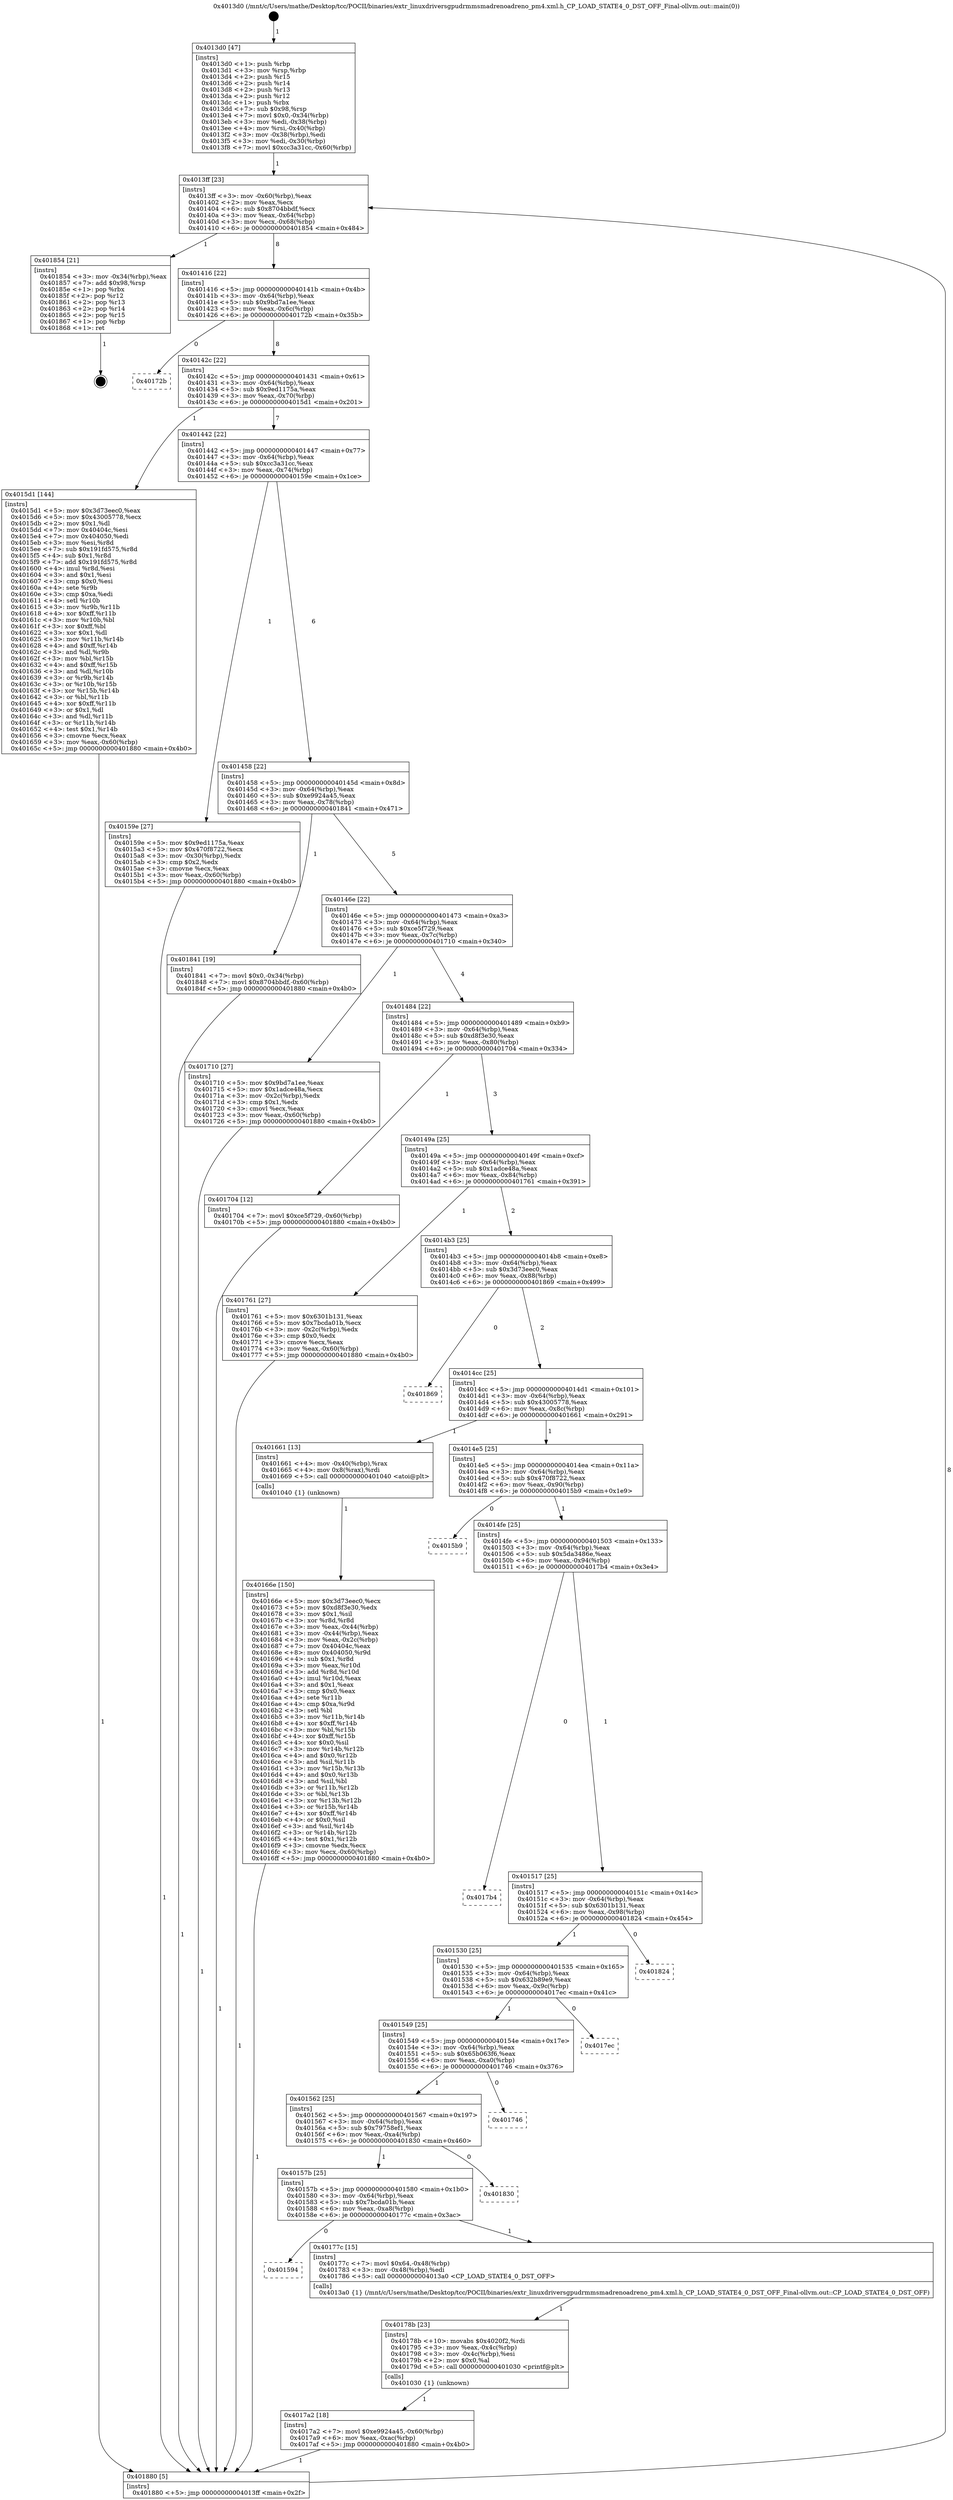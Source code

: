 digraph "0x4013d0" {
  label = "0x4013d0 (/mnt/c/Users/mathe/Desktop/tcc/POCII/binaries/extr_linuxdriversgpudrmmsmadrenoadreno_pm4.xml.h_CP_LOAD_STATE4_0_DST_OFF_Final-ollvm.out::main(0))"
  labelloc = "t"
  node[shape=record]

  Entry [label="",width=0.3,height=0.3,shape=circle,fillcolor=black,style=filled]
  "0x4013ff" [label="{
     0x4013ff [23]\l
     | [instrs]\l
     &nbsp;&nbsp;0x4013ff \<+3\>: mov -0x60(%rbp),%eax\l
     &nbsp;&nbsp;0x401402 \<+2\>: mov %eax,%ecx\l
     &nbsp;&nbsp;0x401404 \<+6\>: sub $0x8704bbdf,%ecx\l
     &nbsp;&nbsp;0x40140a \<+3\>: mov %eax,-0x64(%rbp)\l
     &nbsp;&nbsp;0x40140d \<+3\>: mov %ecx,-0x68(%rbp)\l
     &nbsp;&nbsp;0x401410 \<+6\>: je 0000000000401854 \<main+0x484\>\l
  }"]
  "0x401854" [label="{
     0x401854 [21]\l
     | [instrs]\l
     &nbsp;&nbsp;0x401854 \<+3\>: mov -0x34(%rbp),%eax\l
     &nbsp;&nbsp;0x401857 \<+7\>: add $0x98,%rsp\l
     &nbsp;&nbsp;0x40185e \<+1\>: pop %rbx\l
     &nbsp;&nbsp;0x40185f \<+2\>: pop %r12\l
     &nbsp;&nbsp;0x401861 \<+2\>: pop %r13\l
     &nbsp;&nbsp;0x401863 \<+2\>: pop %r14\l
     &nbsp;&nbsp;0x401865 \<+2\>: pop %r15\l
     &nbsp;&nbsp;0x401867 \<+1\>: pop %rbp\l
     &nbsp;&nbsp;0x401868 \<+1\>: ret\l
  }"]
  "0x401416" [label="{
     0x401416 [22]\l
     | [instrs]\l
     &nbsp;&nbsp;0x401416 \<+5\>: jmp 000000000040141b \<main+0x4b\>\l
     &nbsp;&nbsp;0x40141b \<+3\>: mov -0x64(%rbp),%eax\l
     &nbsp;&nbsp;0x40141e \<+5\>: sub $0x9bd7a1ee,%eax\l
     &nbsp;&nbsp;0x401423 \<+3\>: mov %eax,-0x6c(%rbp)\l
     &nbsp;&nbsp;0x401426 \<+6\>: je 000000000040172b \<main+0x35b\>\l
  }"]
  Exit [label="",width=0.3,height=0.3,shape=circle,fillcolor=black,style=filled,peripheries=2]
  "0x40172b" [label="{
     0x40172b\l
  }", style=dashed]
  "0x40142c" [label="{
     0x40142c [22]\l
     | [instrs]\l
     &nbsp;&nbsp;0x40142c \<+5\>: jmp 0000000000401431 \<main+0x61\>\l
     &nbsp;&nbsp;0x401431 \<+3\>: mov -0x64(%rbp),%eax\l
     &nbsp;&nbsp;0x401434 \<+5\>: sub $0x9ed1175a,%eax\l
     &nbsp;&nbsp;0x401439 \<+3\>: mov %eax,-0x70(%rbp)\l
     &nbsp;&nbsp;0x40143c \<+6\>: je 00000000004015d1 \<main+0x201\>\l
  }"]
  "0x4017a2" [label="{
     0x4017a2 [18]\l
     | [instrs]\l
     &nbsp;&nbsp;0x4017a2 \<+7\>: movl $0xe9924a45,-0x60(%rbp)\l
     &nbsp;&nbsp;0x4017a9 \<+6\>: mov %eax,-0xac(%rbp)\l
     &nbsp;&nbsp;0x4017af \<+5\>: jmp 0000000000401880 \<main+0x4b0\>\l
  }"]
  "0x4015d1" [label="{
     0x4015d1 [144]\l
     | [instrs]\l
     &nbsp;&nbsp;0x4015d1 \<+5\>: mov $0x3d73eec0,%eax\l
     &nbsp;&nbsp;0x4015d6 \<+5\>: mov $0x43005778,%ecx\l
     &nbsp;&nbsp;0x4015db \<+2\>: mov $0x1,%dl\l
     &nbsp;&nbsp;0x4015dd \<+7\>: mov 0x40404c,%esi\l
     &nbsp;&nbsp;0x4015e4 \<+7\>: mov 0x404050,%edi\l
     &nbsp;&nbsp;0x4015eb \<+3\>: mov %esi,%r8d\l
     &nbsp;&nbsp;0x4015ee \<+7\>: sub $0x191fd575,%r8d\l
     &nbsp;&nbsp;0x4015f5 \<+4\>: sub $0x1,%r8d\l
     &nbsp;&nbsp;0x4015f9 \<+7\>: add $0x191fd575,%r8d\l
     &nbsp;&nbsp;0x401600 \<+4\>: imul %r8d,%esi\l
     &nbsp;&nbsp;0x401604 \<+3\>: and $0x1,%esi\l
     &nbsp;&nbsp;0x401607 \<+3\>: cmp $0x0,%esi\l
     &nbsp;&nbsp;0x40160a \<+4\>: sete %r9b\l
     &nbsp;&nbsp;0x40160e \<+3\>: cmp $0xa,%edi\l
     &nbsp;&nbsp;0x401611 \<+4\>: setl %r10b\l
     &nbsp;&nbsp;0x401615 \<+3\>: mov %r9b,%r11b\l
     &nbsp;&nbsp;0x401618 \<+4\>: xor $0xff,%r11b\l
     &nbsp;&nbsp;0x40161c \<+3\>: mov %r10b,%bl\l
     &nbsp;&nbsp;0x40161f \<+3\>: xor $0xff,%bl\l
     &nbsp;&nbsp;0x401622 \<+3\>: xor $0x1,%dl\l
     &nbsp;&nbsp;0x401625 \<+3\>: mov %r11b,%r14b\l
     &nbsp;&nbsp;0x401628 \<+4\>: and $0xff,%r14b\l
     &nbsp;&nbsp;0x40162c \<+3\>: and %dl,%r9b\l
     &nbsp;&nbsp;0x40162f \<+3\>: mov %bl,%r15b\l
     &nbsp;&nbsp;0x401632 \<+4\>: and $0xff,%r15b\l
     &nbsp;&nbsp;0x401636 \<+3\>: and %dl,%r10b\l
     &nbsp;&nbsp;0x401639 \<+3\>: or %r9b,%r14b\l
     &nbsp;&nbsp;0x40163c \<+3\>: or %r10b,%r15b\l
     &nbsp;&nbsp;0x40163f \<+3\>: xor %r15b,%r14b\l
     &nbsp;&nbsp;0x401642 \<+3\>: or %bl,%r11b\l
     &nbsp;&nbsp;0x401645 \<+4\>: xor $0xff,%r11b\l
     &nbsp;&nbsp;0x401649 \<+3\>: or $0x1,%dl\l
     &nbsp;&nbsp;0x40164c \<+3\>: and %dl,%r11b\l
     &nbsp;&nbsp;0x40164f \<+3\>: or %r11b,%r14b\l
     &nbsp;&nbsp;0x401652 \<+4\>: test $0x1,%r14b\l
     &nbsp;&nbsp;0x401656 \<+3\>: cmovne %ecx,%eax\l
     &nbsp;&nbsp;0x401659 \<+3\>: mov %eax,-0x60(%rbp)\l
     &nbsp;&nbsp;0x40165c \<+5\>: jmp 0000000000401880 \<main+0x4b0\>\l
  }"]
  "0x401442" [label="{
     0x401442 [22]\l
     | [instrs]\l
     &nbsp;&nbsp;0x401442 \<+5\>: jmp 0000000000401447 \<main+0x77\>\l
     &nbsp;&nbsp;0x401447 \<+3\>: mov -0x64(%rbp),%eax\l
     &nbsp;&nbsp;0x40144a \<+5\>: sub $0xcc3a31cc,%eax\l
     &nbsp;&nbsp;0x40144f \<+3\>: mov %eax,-0x74(%rbp)\l
     &nbsp;&nbsp;0x401452 \<+6\>: je 000000000040159e \<main+0x1ce\>\l
  }"]
  "0x40178b" [label="{
     0x40178b [23]\l
     | [instrs]\l
     &nbsp;&nbsp;0x40178b \<+10\>: movabs $0x4020f2,%rdi\l
     &nbsp;&nbsp;0x401795 \<+3\>: mov %eax,-0x4c(%rbp)\l
     &nbsp;&nbsp;0x401798 \<+3\>: mov -0x4c(%rbp),%esi\l
     &nbsp;&nbsp;0x40179b \<+2\>: mov $0x0,%al\l
     &nbsp;&nbsp;0x40179d \<+5\>: call 0000000000401030 \<printf@plt\>\l
     | [calls]\l
     &nbsp;&nbsp;0x401030 \{1\} (unknown)\l
  }"]
  "0x40159e" [label="{
     0x40159e [27]\l
     | [instrs]\l
     &nbsp;&nbsp;0x40159e \<+5\>: mov $0x9ed1175a,%eax\l
     &nbsp;&nbsp;0x4015a3 \<+5\>: mov $0x470f8722,%ecx\l
     &nbsp;&nbsp;0x4015a8 \<+3\>: mov -0x30(%rbp),%edx\l
     &nbsp;&nbsp;0x4015ab \<+3\>: cmp $0x2,%edx\l
     &nbsp;&nbsp;0x4015ae \<+3\>: cmovne %ecx,%eax\l
     &nbsp;&nbsp;0x4015b1 \<+3\>: mov %eax,-0x60(%rbp)\l
     &nbsp;&nbsp;0x4015b4 \<+5\>: jmp 0000000000401880 \<main+0x4b0\>\l
  }"]
  "0x401458" [label="{
     0x401458 [22]\l
     | [instrs]\l
     &nbsp;&nbsp;0x401458 \<+5\>: jmp 000000000040145d \<main+0x8d\>\l
     &nbsp;&nbsp;0x40145d \<+3\>: mov -0x64(%rbp),%eax\l
     &nbsp;&nbsp;0x401460 \<+5\>: sub $0xe9924a45,%eax\l
     &nbsp;&nbsp;0x401465 \<+3\>: mov %eax,-0x78(%rbp)\l
     &nbsp;&nbsp;0x401468 \<+6\>: je 0000000000401841 \<main+0x471\>\l
  }"]
  "0x401880" [label="{
     0x401880 [5]\l
     | [instrs]\l
     &nbsp;&nbsp;0x401880 \<+5\>: jmp 00000000004013ff \<main+0x2f\>\l
  }"]
  "0x4013d0" [label="{
     0x4013d0 [47]\l
     | [instrs]\l
     &nbsp;&nbsp;0x4013d0 \<+1\>: push %rbp\l
     &nbsp;&nbsp;0x4013d1 \<+3\>: mov %rsp,%rbp\l
     &nbsp;&nbsp;0x4013d4 \<+2\>: push %r15\l
     &nbsp;&nbsp;0x4013d6 \<+2\>: push %r14\l
     &nbsp;&nbsp;0x4013d8 \<+2\>: push %r13\l
     &nbsp;&nbsp;0x4013da \<+2\>: push %r12\l
     &nbsp;&nbsp;0x4013dc \<+1\>: push %rbx\l
     &nbsp;&nbsp;0x4013dd \<+7\>: sub $0x98,%rsp\l
     &nbsp;&nbsp;0x4013e4 \<+7\>: movl $0x0,-0x34(%rbp)\l
     &nbsp;&nbsp;0x4013eb \<+3\>: mov %edi,-0x38(%rbp)\l
     &nbsp;&nbsp;0x4013ee \<+4\>: mov %rsi,-0x40(%rbp)\l
     &nbsp;&nbsp;0x4013f2 \<+3\>: mov -0x38(%rbp),%edi\l
     &nbsp;&nbsp;0x4013f5 \<+3\>: mov %edi,-0x30(%rbp)\l
     &nbsp;&nbsp;0x4013f8 \<+7\>: movl $0xcc3a31cc,-0x60(%rbp)\l
  }"]
  "0x401594" [label="{
     0x401594\l
  }", style=dashed]
  "0x401841" [label="{
     0x401841 [19]\l
     | [instrs]\l
     &nbsp;&nbsp;0x401841 \<+7\>: movl $0x0,-0x34(%rbp)\l
     &nbsp;&nbsp;0x401848 \<+7\>: movl $0x8704bbdf,-0x60(%rbp)\l
     &nbsp;&nbsp;0x40184f \<+5\>: jmp 0000000000401880 \<main+0x4b0\>\l
  }"]
  "0x40146e" [label="{
     0x40146e [22]\l
     | [instrs]\l
     &nbsp;&nbsp;0x40146e \<+5\>: jmp 0000000000401473 \<main+0xa3\>\l
     &nbsp;&nbsp;0x401473 \<+3\>: mov -0x64(%rbp),%eax\l
     &nbsp;&nbsp;0x401476 \<+5\>: sub $0xce5f729,%eax\l
     &nbsp;&nbsp;0x40147b \<+3\>: mov %eax,-0x7c(%rbp)\l
     &nbsp;&nbsp;0x40147e \<+6\>: je 0000000000401710 \<main+0x340\>\l
  }"]
  "0x40177c" [label="{
     0x40177c [15]\l
     | [instrs]\l
     &nbsp;&nbsp;0x40177c \<+7\>: movl $0x64,-0x48(%rbp)\l
     &nbsp;&nbsp;0x401783 \<+3\>: mov -0x48(%rbp),%edi\l
     &nbsp;&nbsp;0x401786 \<+5\>: call 00000000004013a0 \<CP_LOAD_STATE4_0_DST_OFF\>\l
     | [calls]\l
     &nbsp;&nbsp;0x4013a0 \{1\} (/mnt/c/Users/mathe/Desktop/tcc/POCII/binaries/extr_linuxdriversgpudrmmsmadrenoadreno_pm4.xml.h_CP_LOAD_STATE4_0_DST_OFF_Final-ollvm.out::CP_LOAD_STATE4_0_DST_OFF)\l
  }"]
  "0x401710" [label="{
     0x401710 [27]\l
     | [instrs]\l
     &nbsp;&nbsp;0x401710 \<+5\>: mov $0x9bd7a1ee,%eax\l
     &nbsp;&nbsp;0x401715 \<+5\>: mov $0x1adce48a,%ecx\l
     &nbsp;&nbsp;0x40171a \<+3\>: mov -0x2c(%rbp),%edx\l
     &nbsp;&nbsp;0x40171d \<+3\>: cmp $0x1,%edx\l
     &nbsp;&nbsp;0x401720 \<+3\>: cmovl %ecx,%eax\l
     &nbsp;&nbsp;0x401723 \<+3\>: mov %eax,-0x60(%rbp)\l
     &nbsp;&nbsp;0x401726 \<+5\>: jmp 0000000000401880 \<main+0x4b0\>\l
  }"]
  "0x401484" [label="{
     0x401484 [22]\l
     | [instrs]\l
     &nbsp;&nbsp;0x401484 \<+5\>: jmp 0000000000401489 \<main+0xb9\>\l
     &nbsp;&nbsp;0x401489 \<+3\>: mov -0x64(%rbp),%eax\l
     &nbsp;&nbsp;0x40148c \<+5\>: sub $0xd8f3e30,%eax\l
     &nbsp;&nbsp;0x401491 \<+3\>: mov %eax,-0x80(%rbp)\l
     &nbsp;&nbsp;0x401494 \<+6\>: je 0000000000401704 \<main+0x334\>\l
  }"]
  "0x40157b" [label="{
     0x40157b [25]\l
     | [instrs]\l
     &nbsp;&nbsp;0x40157b \<+5\>: jmp 0000000000401580 \<main+0x1b0\>\l
     &nbsp;&nbsp;0x401580 \<+3\>: mov -0x64(%rbp),%eax\l
     &nbsp;&nbsp;0x401583 \<+5\>: sub $0x7bcda01b,%eax\l
     &nbsp;&nbsp;0x401588 \<+6\>: mov %eax,-0xa8(%rbp)\l
     &nbsp;&nbsp;0x40158e \<+6\>: je 000000000040177c \<main+0x3ac\>\l
  }"]
  "0x401704" [label="{
     0x401704 [12]\l
     | [instrs]\l
     &nbsp;&nbsp;0x401704 \<+7\>: movl $0xce5f729,-0x60(%rbp)\l
     &nbsp;&nbsp;0x40170b \<+5\>: jmp 0000000000401880 \<main+0x4b0\>\l
  }"]
  "0x40149a" [label="{
     0x40149a [25]\l
     | [instrs]\l
     &nbsp;&nbsp;0x40149a \<+5\>: jmp 000000000040149f \<main+0xcf\>\l
     &nbsp;&nbsp;0x40149f \<+3\>: mov -0x64(%rbp),%eax\l
     &nbsp;&nbsp;0x4014a2 \<+5\>: sub $0x1adce48a,%eax\l
     &nbsp;&nbsp;0x4014a7 \<+6\>: mov %eax,-0x84(%rbp)\l
     &nbsp;&nbsp;0x4014ad \<+6\>: je 0000000000401761 \<main+0x391\>\l
  }"]
  "0x401830" [label="{
     0x401830\l
  }", style=dashed]
  "0x401761" [label="{
     0x401761 [27]\l
     | [instrs]\l
     &nbsp;&nbsp;0x401761 \<+5\>: mov $0x6301b131,%eax\l
     &nbsp;&nbsp;0x401766 \<+5\>: mov $0x7bcda01b,%ecx\l
     &nbsp;&nbsp;0x40176b \<+3\>: mov -0x2c(%rbp),%edx\l
     &nbsp;&nbsp;0x40176e \<+3\>: cmp $0x0,%edx\l
     &nbsp;&nbsp;0x401771 \<+3\>: cmove %ecx,%eax\l
     &nbsp;&nbsp;0x401774 \<+3\>: mov %eax,-0x60(%rbp)\l
     &nbsp;&nbsp;0x401777 \<+5\>: jmp 0000000000401880 \<main+0x4b0\>\l
  }"]
  "0x4014b3" [label="{
     0x4014b3 [25]\l
     | [instrs]\l
     &nbsp;&nbsp;0x4014b3 \<+5\>: jmp 00000000004014b8 \<main+0xe8\>\l
     &nbsp;&nbsp;0x4014b8 \<+3\>: mov -0x64(%rbp),%eax\l
     &nbsp;&nbsp;0x4014bb \<+5\>: sub $0x3d73eec0,%eax\l
     &nbsp;&nbsp;0x4014c0 \<+6\>: mov %eax,-0x88(%rbp)\l
     &nbsp;&nbsp;0x4014c6 \<+6\>: je 0000000000401869 \<main+0x499\>\l
  }"]
  "0x401562" [label="{
     0x401562 [25]\l
     | [instrs]\l
     &nbsp;&nbsp;0x401562 \<+5\>: jmp 0000000000401567 \<main+0x197\>\l
     &nbsp;&nbsp;0x401567 \<+3\>: mov -0x64(%rbp),%eax\l
     &nbsp;&nbsp;0x40156a \<+5\>: sub $0x79758ef1,%eax\l
     &nbsp;&nbsp;0x40156f \<+6\>: mov %eax,-0xa4(%rbp)\l
     &nbsp;&nbsp;0x401575 \<+6\>: je 0000000000401830 \<main+0x460\>\l
  }"]
  "0x401869" [label="{
     0x401869\l
  }", style=dashed]
  "0x4014cc" [label="{
     0x4014cc [25]\l
     | [instrs]\l
     &nbsp;&nbsp;0x4014cc \<+5\>: jmp 00000000004014d1 \<main+0x101\>\l
     &nbsp;&nbsp;0x4014d1 \<+3\>: mov -0x64(%rbp),%eax\l
     &nbsp;&nbsp;0x4014d4 \<+5\>: sub $0x43005778,%eax\l
     &nbsp;&nbsp;0x4014d9 \<+6\>: mov %eax,-0x8c(%rbp)\l
     &nbsp;&nbsp;0x4014df \<+6\>: je 0000000000401661 \<main+0x291\>\l
  }"]
  "0x401746" [label="{
     0x401746\l
  }", style=dashed]
  "0x401661" [label="{
     0x401661 [13]\l
     | [instrs]\l
     &nbsp;&nbsp;0x401661 \<+4\>: mov -0x40(%rbp),%rax\l
     &nbsp;&nbsp;0x401665 \<+4\>: mov 0x8(%rax),%rdi\l
     &nbsp;&nbsp;0x401669 \<+5\>: call 0000000000401040 \<atoi@plt\>\l
     | [calls]\l
     &nbsp;&nbsp;0x401040 \{1\} (unknown)\l
  }"]
  "0x4014e5" [label="{
     0x4014e5 [25]\l
     | [instrs]\l
     &nbsp;&nbsp;0x4014e5 \<+5\>: jmp 00000000004014ea \<main+0x11a\>\l
     &nbsp;&nbsp;0x4014ea \<+3\>: mov -0x64(%rbp),%eax\l
     &nbsp;&nbsp;0x4014ed \<+5\>: sub $0x470f8722,%eax\l
     &nbsp;&nbsp;0x4014f2 \<+6\>: mov %eax,-0x90(%rbp)\l
     &nbsp;&nbsp;0x4014f8 \<+6\>: je 00000000004015b9 \<main+0x1e9\>\l
  }"]
  "0x40166e" [label="{
     0x40166e [150]\l
     | [instrs]\l
     &nbsp;&nbsp;0x40166e \<+5\>: mov $0x3d73eec0,%ecx\l
     &nbsp;&nbsp;0x401673 \<+5\>: mov $0xd8f3e30,%edx\l
     &nbsp;&nbsp;0x401678 \<+3\>: mov $0x1,%sil\l
     &nbsp;&nbsp;0x40167b \<+3\>: xor %r8d,%r8d\l
     &nbsp;&nbsp;0x40167e \<+3\>: mov %eax,-0x44(%rbp)\l
     &nbsp;&nbsp;0x401681 \<+3\>: mov -0x44(%rbp),%eax\l
     &nbsp;&nbsp;0x401684 \<+3\>: mov %eax,-0x2c(%rbp)\l
     &nbsp;&nbsp;0x401687 \<+7\>: mov 0x40404c,%eax\l
     &nbsp;&nbsp;0x40168e \<+8\>: mov 0x404050,%r9d\l
     &nbsp;&nbsp;0x401696 \<+4\>: sub $0x1,%r8d\l
     &nbsp;&nbsp;0x40169a \<+3\>: mov %eax,%r10d\l
     &nbsp;&nbsp;0x40169d \<+3\>: add %r8d,%r10d\l
     &nbsp;&nbsp;0x4016a0 \<+4\>: imul %r10d,%eax\l
     &nbsp;&nbsp;0x4016a4 \<+3\>: and $0x1,%eax\l
     &nbsp;&nbsp;0x4016a7 \<+3\>: cmp $0x0,%eax\l
     &nbsp;&nbsp;0x4016aa \<+4\>: sete %r11b\l
     &nbsp;&nbsp;0x4016ae \<+4\>: cmp $0xa,%r9d\l
     &nbsp;&nbsp;0x4016b2 \<+3\>: setl %bl\l
     &nbsp;&nbsp;0x4016b5 \<+3\>: mov %r11b,%r14b\l
     &nbsp;&nbsp;0x4016b8 \<+4\>: xor $0xff,%r14b\l
     &nbsp;&nbsp;0x4016bc \<+3\>: mov %bl,%r15b\l
     &nbsp;&nbsp;0x4016bf \<+4\>: xor $0xff,%r15b\l
     &nbsp;&nbsp;0x4016c3 \<+4\>: xor $0x0,%sil\l
     &nbsp;&nbsp;0x4016c7 \<+3\>: mov %r14b,%r12b\l
     &nbsp;&nbsp;0x4016ca \<+4\>: and $0x0,%r12b\l
     &nbsp;&nbsp;0x4016ce \<+3\>: and %sil,%r11b\l
     &nbsp;&nbsp;0x4016d1 \<+3\>: mov %r15b,%r13b\l
     &nbsp;&nbsp;0x4016d4 \<+4\>: and $0x0,%r13b\l
     &nbsp;&nbsp;0x4016d8 \<+3\>: and %sil,%bl\l
     &nbsp;&nbsp;0x4016db \<+3\>: or %r11b,%r12b\l
     &nbsp;&nbsp;0x4016de \<+3\>: or %bl,%r13b\l
     &nbsp;&nbsp;0x4016e1 \<+3\>: xor %r13b,%r12b\l
     &nbsp;&nbsp;0x4016e4 \<+3\>: or %r15b,%r14b\l
     &nbsp;&nbsp;0x4016e7 \<+4\>: xor $0xff,%r14b\l
     &nbsp;&nbsp;0x4016eb \<+4\>: or $0x0,%sil\l
     &nbsp;&nbsp;0x4016ef \<+3\>: and %sil,%r14b\l
     &nbsp;&nbsp;0x4016f2 \<+3\>: or %r14b,%r12b\l
     &nbsp;&nbsp;0x4016f5 \<+4\>: test $0x1,%r12b\l
     &nbsp;&nbsp;0x4016f9 \<+3\>: cmovne %edx,%ecx\l
     &nbsp;&nbsp;0x4016fc \<+3\>: mov %ecx,-0x60(%rbp)\l
     &nbsp;&nbsp;0x4016ff \<+5\>: jmp 0000000000401880 \<main+0x4b0\>\l
  }"]
  "0x401549" [label="{
     0x401549 [25]\l
     | [instrs]\l
     &nbsp;&nbsp;0x401549 \<+5\>: jmp 000000000040154e \<main+0x17e\>\l
     &nbsp;&nbsp;0x40154e \<+3\>: mov -0x64(%rbp),%eax\l
     &nbsp;&nbsp;0x401551 \<+5\>: sub $0x65b063f6,%eax\l
     &nbsp;&nbsp;0x401556 \<+6\>: mov %eax,-0xa0(%rbp)\l
     &nbsp;&nbsp;0x40155c \<+6\>: je 0000000000401746 \<main+0x376\>\l
  }"]
  "0x4015b9" [label="{
     0x4015b9\l
  }", style=dashed]
  "0x4014fe" [label="{
     0x4014fe [25]\l
     | [instrs]\l
     &nbsp;&nbsp;0x4014fe \<+5\>: jmp 0000000000401503 \<main+0x133\>\l
     &nbsp;&nbsp;0x401503 \<+3\>: mov -0x64(%rbp),%eax\l
     &nbsp;&nbsp;0x401506 \<+5\>: sub $0x5da3486e,%eax\l
     &nbsp;&nbsp;0x40150b \<+6\>: mov %eax,-0x94(%rbp)\l
     &nbsp;&nbsp;0x401511 \<+6\>: je 00000000004017b4 \<main+0x3e4\>\l
  }"]
  "0x4017ec" [label="{
     0x4017ec\l
  }", style=dashed]
  "0x4017b4" [label="{
     0x4017b4\l
  }", style=dashed]
  "0x401517" [label="{
     0x401517 [25]\l
     | [instrs]\l
     &nbsp;&nbsp;0x401517 \<+5\>: jmp 000000000040151c \<main+0x14c\>\l
     &nbsp;&nbsp;0x40151c \<+3\>: mov -0x64(%rbp),%eax\l
     &nbsp;&nbsp;0x40151f \<+5\>: sub $0x6301b131,%eax\l
     &nbsp;&nbsp;0x401524 \<+6\>: mov %eax,-0x98(%rbp)\l
     &nbsp;&nbsp;0x40152a \<+6\>: je 0000000000401824 \<main+0x454\>\l
  }"]
  "0x401530" [label="{
     0x401530 [25]\l
     | [instrs]\l
     &nbsp;&nbsp;0x401530 \<+5\>: jmp 0000000000401535 \<main+0x165\>\l
     &nbsp;&nbsp;0x401535 \<+3\>: mov -0x64(%rbp),%eax\l
     &nbsp;&nbsp;0x401538 \<+5\>: sub $0x632b89e9,%eax\l
     &nbsp;&nbsp;0x40153d \<+6\>: mov %eax,-0x9c(%rbp)\l
     &nbsp;&nbsp;0x401543 \<+6\>: je 00000000004017ec \<main+0x41c\>\l
  }"]
  "0x401824" [label="{
     0x401824\l
  }", style=dashed]
  Entry -> "0x4013d0" [label=" 1"]
  "0x4013ff" -> "0x401854" [label=" 1"]
  "0x4013ff" -> "0x401416" [label=" 8"]
  "0x401854" -> Exit [label=" 1"]
  "0x401416" -> "0x40172b" [label=" 0"]
  "0x401416" -> "0x40142c" [label=" 8"]
  "0x401841" -> "0x401880" [label=" 1"]
  "0x40142c" -> "0x4015d1" [label=" 1"]
  "0x40142c" -> "0x401442" [label=" 7"]
  "0x4017a2" -> "0x401880" [label=" 1"]
  "0x401442" -> "0x40159e" [label=" 1"]
  "0x401442" -> "0x401458" [label=" 6"]
  "0x40159e" -> "0x401880" [label=" 1"]
  "0x4013d0" -> "0x4013ff" [label=" 1"]
  "0x401880" -> "0x4013ff" [label=" 8"]
  "0x4015d1" -> "0x401880" [label=" 1"]
  "0x40178b" -> "0x4017a2" [label=" 1"]
  "0x401458" -> "0x401841" [label=" 1"]
  "0x401458" -> "0x40146e" [label=" 5"]
  "0x40177c" -> "0x40178b" [label=" 1"]
  "0x40146e" -> "0x401710" [label=" 1"]
  "0x40146e" -> "0x401484" [label=" 4"]
  "0x40157b" -> "0x401594" [label=" 0"]
  "0x401484" -> "0x401704" [label=" 1"]
  "0x401484" -> "0x40149a" [label=" 3"]
  "0x40157b" -> "0x40177c" [label=" 1"]
  "0x40149a" -> "0x401761" [label=" 1"]
  "0x40149a" -> "0x4014b3" [label=" 2"]
  "0x401562" -> "0x40157b" [label=" 1"]
  "0x4014b3" -> "0x401869" [label=" 0"]
  "0x4014b3" -> "0x4014cc" [label=" 2"]
  "0x401562" -> "0x401830" [label=" 0"]
  "0x4014cc" -> "0x401661" [label=" 1"]
  "0x4014cc" -> "0x4014e5" [label=" 1"]
  "0x401661" -> "0x40166e" [label=" 1"]
  "0x40166e" -> "0x401880" [label=" 1"]
  "0x401704" -> "0x401880" [label=" 1"]
  "0x401710" -> "0x401880" [label=" 1"]
  "0x401761" -> "0x401880" [label=" 1"]
  "0x401549" -> "0x401562" [label=" 1"]
  "0x4014e5" -> "0x4015b9" [label=" 0"]
  "0x4014e5" -> "0x4014fe" [label=" 1"]
  "0x401549" -> "0x401746" [label=" 0"]
  "0x4014fe" -> "0x4017b4" [label=" 0"]
  "0x4014fe" -> "0x401517" [label=" 1"]
  "0x401530" -> "0x401549" [label=" 1"]
  "0x401517" -> "0x401824" [label=" 0"]
  "0x401517" -> "0x401530" [label=" 1"]
  "0x401530" -> "0x4017ec" [label=" 0"]
}
